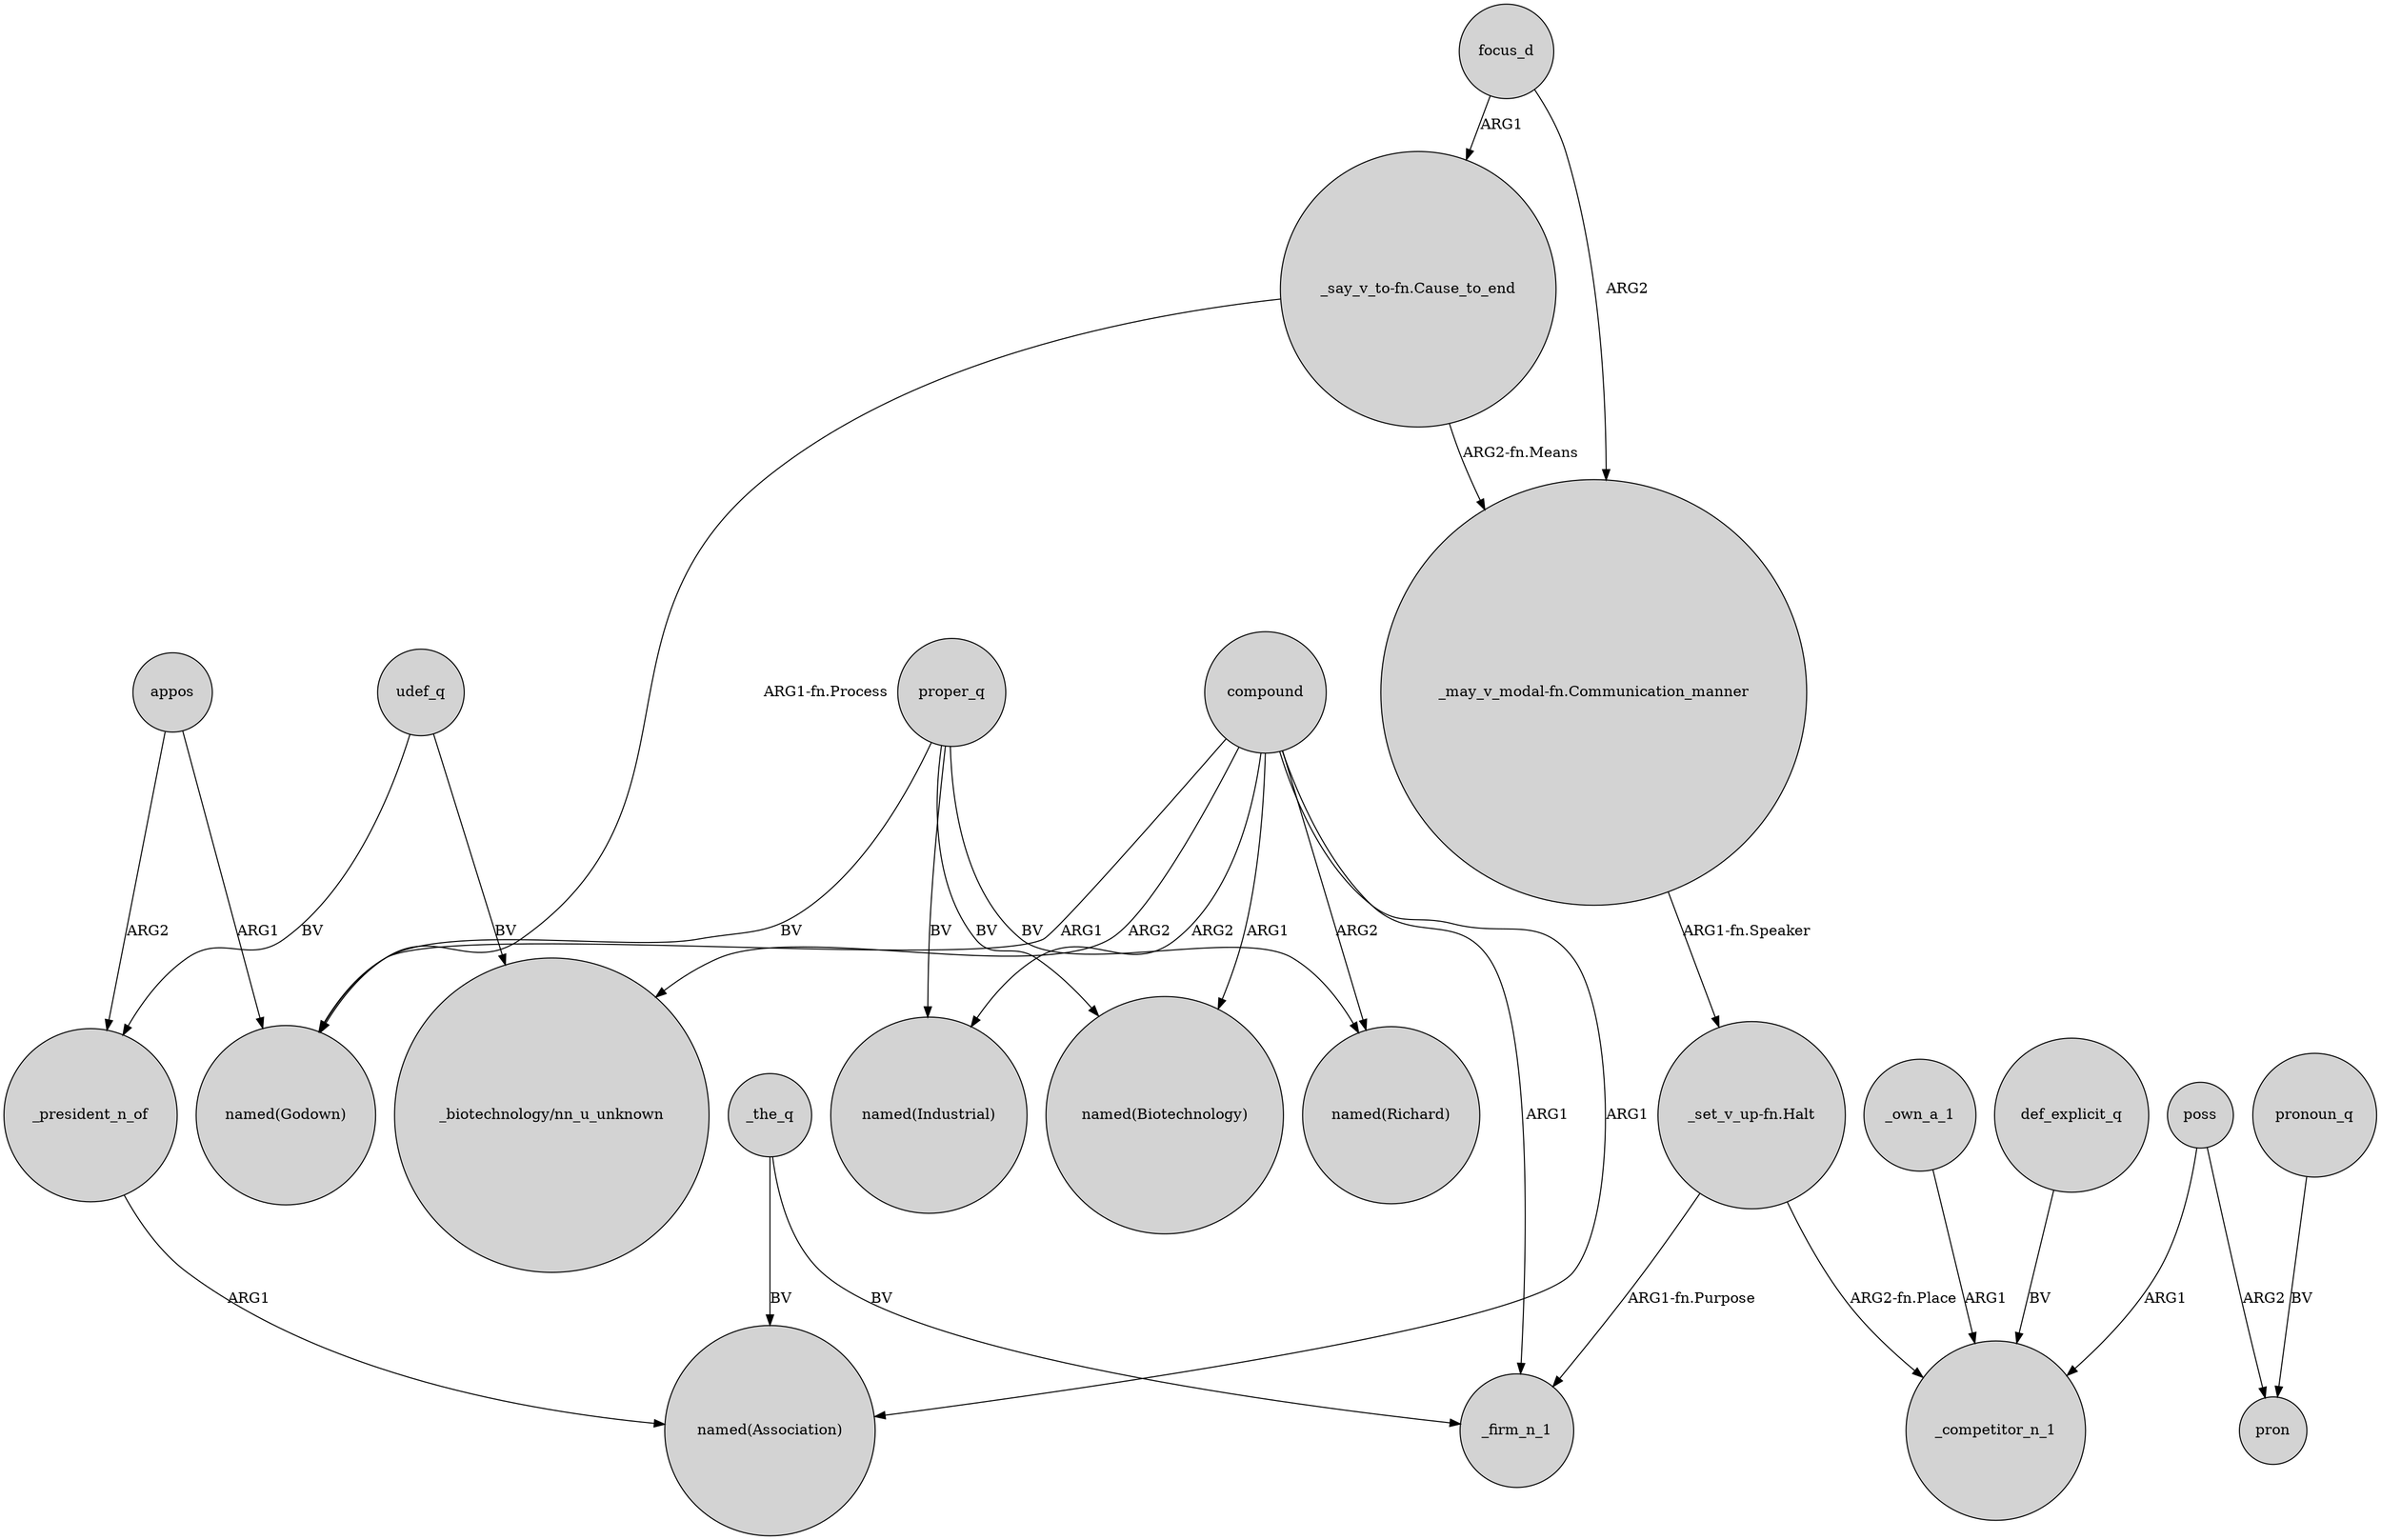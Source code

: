 digraph {
	node [shape=circle style=filled]
	"_set_v_up-fn.Halt" -> _firm_n_1 [label="ARG1-fn.Purpose"]
	appos -> _president_n_of [label=ARG2]
	compound -> "named(Industrial)" [label=ARG2]
	compound -> "_biotechnology/nn_u_unknown" [label=ARG2]
	focus_d -> "_say_v_to-fn.Cause_to_end" [label=ARG1]
	appos -> "named(Godown)" [label=ARG1]
	"_set_v_up-fn.Halt" -> _competitor_n_1 [label="ARG2-fn.Place"]
	compound -> "named(Association)" [label=ARG1]
	"_may_v_modal-fn.Communication_manner" -> "_set_v_up-fn.Halt" [label="ARG1-fn.Speaker"]
	focus_d -> "_may_v_modal-fn.Communication_manner" [label=ARG2]
	def_explicit_q -> _competitor_n_1 [label=BV]
	"_say_v_to-fn.Cause_to_end" -> "named(Godown)" [label="ARG1-fn.Process"]
	pronoun_q -> pron [label=BV]
	poss -> pron [label=ARG2]
	proper_q -> "named(Industrial)" [label=BV]
	_the_q -> _firm_n_1 [label=BV]
	udef_q -> "_biotechnology/nn_u_unknown" [label=BV]
	compound -> "named(Godown)" [label=ARG1]
	"_say_v_to-fn.Cause_to_end" -> "_may_v_modal-fn.Communication_manner" [label="ARG2-fn.Means"]
	compound -> "named(Biotechnology)" [label=ARG1]
	proper_q -> "named(Richard)" [label=BV]
	proper_q -> "named(Godown)" [label=BV]
	compound -> _firm_n_1 [label=ARG1]
	_own_a_1 -> _competitor_n_1 [label=ARG1]
	udef_q -> _president_n_of [label=BV]
	poss -> _competitor_n_1 [label=ARG1]
	_the_q -> "named(Association)" [label=BV]
	_president_n_of -> "named(Association)" [label=ARG1]
	proper_q -> "named(Biotechnology)" [label=BV]
	compound -> "named(Richard)" [label=ARG2]
}

